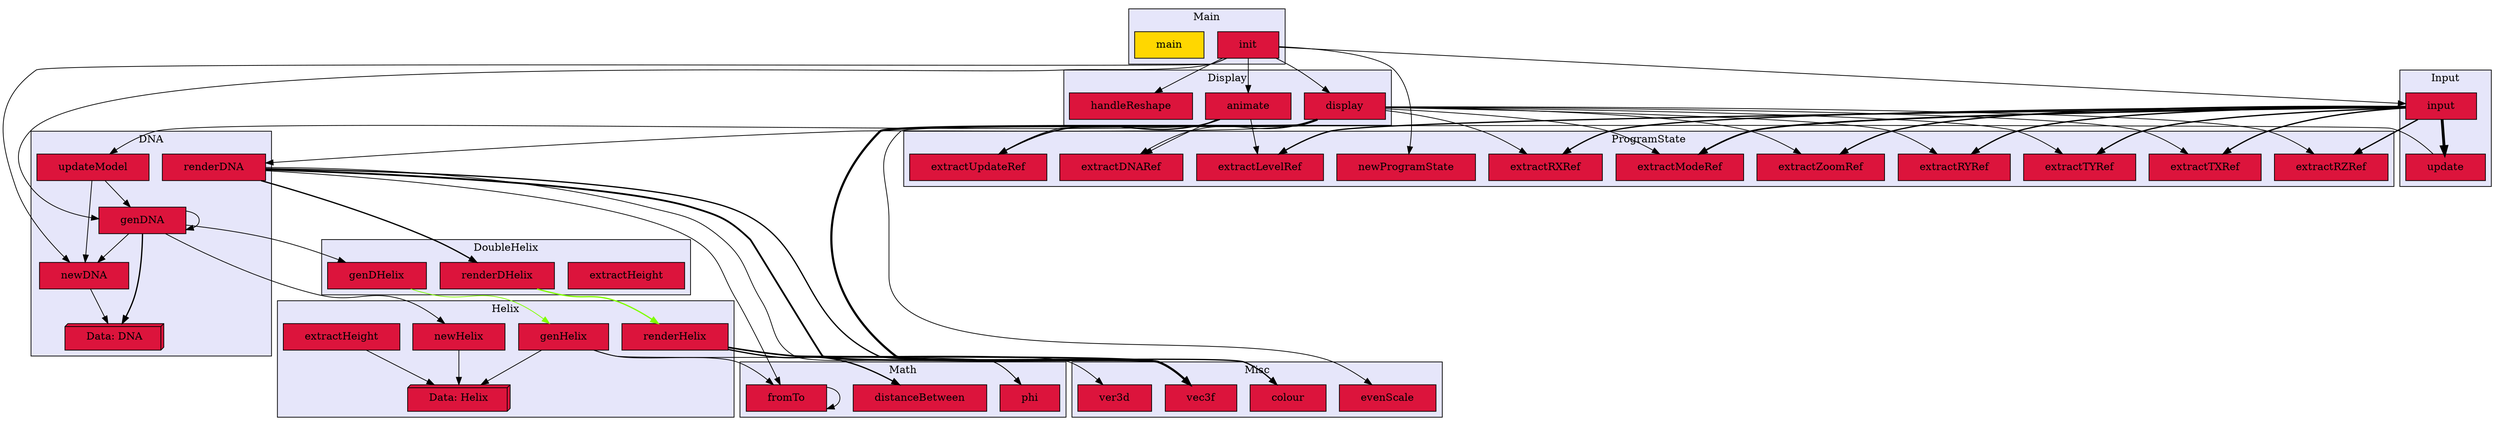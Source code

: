 digraph "Current module groupings" {
    node [margin="0.4,0.1"
         ,style=filled];
    subgraph cluster_DNA {
        graph [label=DNA
              ,style=filled
              ,fillcolor=lavender];
        1 [label="Data: DNA"
          ,shape=box3d
          ,fillcolor=crimson
          ,style="filled,solid"];
        2 [label=genDNA
          ,shape=box
          ,fillcolor=crimson
          ,style="filled,solid"];
        3 [label=newDNA
          ,shape=box
          ,fillcolor=crimson
          ,style="filled,solid"];
        4 [label=renderDNA
          ,shape=box
          ,fillcolor=crimson
          ,style="filled,solid"];
        5 [label=updateModel
          ,shape=box
          ,fillcolor=crimson
          ,style="filled,solid"];
    }
    subgraph cluster_Display {
        graph [label=Display
              ,style=filled
              ,fillcolor=lavender];
        6 [label=animate
          ,shape=box
          ,fillcolor=crimson
          ,style="filled,solid"];
        7 [label=display
          ,shape=box
          ,fillcolor=crimson
          ,style="filled,solid"];
        8 [label=handleReshape
          ,shape=box
          ,fillcolor=crimson
          ,style="filled,solid"];
    }
    subgraph cluster_DoubleHelix {
        graph [label=DoubleHelix
              ,style=filled
              ,fillcolor=lavender];
        9 [label=extractHeight
          ,shape=box
          ,fillcolor=crimson
          ,style="filled,solid"];
        10 [label=genDHelix
           ,shape=box
           ,fillcolor=crimson
           ,style="filled,solid"];
        11 [label=renderDHelix
           ,shape=box
           ,fillcolor=crimson
           ,style="filled,solid"];
    }
    subgraph cluster_Helix {
        graph [label=Helix
              ,style=filled
              ,fillcolor=lavender];
        12 [label="Data: Helix"
           ,shape=box3d
           ,fillcolor=crimson
           ,style="filled,solid"];
        13 [label=extractHeight
           ,shape=box
           ,fillcolor=crimson
           ,style="filled,solid"];
        14 [label=genHelix
           ,shape=box
           ,fillcolor=crimson
           ,style="filled,solid"];
        15 [label=newHelix
           ,shape=box
           ,fillcolor=crimson
           ,style="filled,solid"];
        16 [label=renderHelix
           ,shape=box
           ,fillcolor=crimson
           ,style="filled,solid"];
    }
    subgraph cluster_Input {
        graph [label=Input
              ,style=filled
              ,fillcolor=lavender];
        17 [label=input
           ,shape=box
           ,fillcolor=crimson
           ,style="filled,solid"];
        18 [label=update
           ,shape=box
           ,fillcolor=crimson
           ,style="filled,solid"];
    }
    subgraph cluster_Main {
        graph [label=Main
              ,style=filled
              ,fillcolor=lavender];
        19 [label=init
           ,shape=box
           ,fillcolor=crimson
           ,style="filled,solid"];
        20 [label=main
           ,shape=box
           ,fillcolor=gold
           ,style="filled,solid"];
    }
    subgraph cluster_Math {
        graph [label=Math
              ,style=filled
              ,fillcolor=lavender];
        21 [label=distanceBetween
           ,shape=box
           ,fillcolor=crimson
           ,style="filled,solid"];
        22 [label=fromTo
           ,shape=box
           ,fillcolor=crimson
           ,style="filled,solid"];
        23 [label=phi
           ,shape=box
           ,fillcolor=crimson
           ,style="filled,solid"];
    }
    subgraph cluster_Misc {
        graph [label=Misc
              ,style=filled
              ,fillcolor=lavender];
        24 [label=colour
           ,shape=box
           ,fillcolor=crimson
           ,style="filled,solid"];
        25 [label=evenScale
           ,shape=box
           ,fillcolor=crimson
           ,style="filled,solid"];
        26 [label=vec3f
           ,shape=box
           ,fillcolor=crimson
           ,style="filled,solid"];
        27 [label=ver3d
           ,shape=box
           ,fillcolor=crimson
           ,style="filled,solid"];
    }
    subgraph cluster_ProgramState {
        graph [label=ProgramState
              ,style=filled
              ,fillcolor=lavender];
        28 [label=extractDNARef
           ,shape=box
           ,fillcolor=crimson
           ,style="filled,solid"];
        29 [label=extractLevelRef
           ,shape=box
           ,fillcolor=crimson
           ,style="filled,solid"];
        30 [label=extractModeRef
           ,shape=box
           ,fillcolor=crimson
           ,style="filled,solid"];
        31 [label=extractRXRef
           ,shape=box
           ,fillcolor=crimson
           ,style="filled,solid"];
        32 [label=extractRYRef
           ,shape=box
           ,fillcolor=crimson
           ,style="filled,solid"];
        33 [label=extractRZRef
           ,shape=box
           ,fillcolor=crimson
           ,style="filled,solid"];
        34 [label=extractTXRef
           ,shape=box
           ,fillcolor=crimson
           ,style="filled,solid"];
        35 [label=extractTYRef
           ,shape=box
           ,fillcolor=crimson
           ,style="filled,solid"];
        36 [label=extractUpdateRef
           ,shape=box
           ,fillcolor=crimson
           ,style="filled,solid"];
        37 [label=extractZoomRef
           ,shape=box
           ,fillcolor=crimson
           ,style="filled,solid"];
        38 [label=newProgramState
           ,shape=box
           ,fillcolor=crimson
           ,style="filled,solid"];
    }
    2 -> 1 [penwidth=1.6931471805599454
           ,color=black];
    2 -> 2 [penwidth=1,color=black];
    2 -> 3 [penwidth=1,color=black];
    2 -> 10 [penwidth=1
            ,color=black];
    2 -> 15 [penwidth=1
            ,color=black];
    3 -> 1 [penwidth=1,color=black];
    4 -> 11 [penwidth=1.6931471805599454
            ,color=black];
    4 -> 22 [penwidth=1
            ,color=black];
    4 -> 23 [penwidth=1
            ,color=black];
    4 -> 24 [penwidth=1.6931471805599454
            ,color=black];
    4 -> 26 [penwidth=2.386294361119891
            ,color=black];
    5 -> 2 [penwidth=1,color=black];
    5 -> 3 [penwidth=1,color=black];
    6 -> 5 [penwidth=1,color=black];
    6 -> 28 [penwidth=1
            ,color=black];
    6 -> 29 [penwidth=1
            ,color=black];
    6 -> 36 [penwidth=1.6931471805599454
            ,color=black];
    7 -> 4 [penwidth=1,color=black];
    7 -> 25 [penwidth=1
            ,color=black];
    7 -> 26 [penwidth=2.9459101490553135
            ,color=black];
    7 -> 28 [penwidth=1
            ,color=black];
    7 -> 30 [penwidth=1
            ,color=black];
    7 -> 31 [penwidth=1
            ,color=black];
    7 -> 32 [penwidth=1
            ,color=black];
    7 -> 33 [penwidth=1
            ,color=black];
    7 -> 34 [penwidth=1
            ,color=black];
    7 -> 35 [penwidth=1
            ,color=black];
    7 -> 37 [penwidth=1
            ,color=black];
    10 -> 14 [penwidth=1
             ,color=chartreuse];
    11 -> 16 [penwidth=1.6931471805599454
             ,color=chartreuse];
    13 -> 12 [penwidth=1
             ,color=black];
    14 -> 12 [penwidth=1
             ,color=black];
    14 -> 22 [penwidth=1
             ,color=black];
    14 -> 23 [penwidth=1
             ,color=black];
    15 -> 12 [penwidth=1
             ,color=black];
    16 -> 21 [penwidth=1.6931471805599454
             ,color=black];
    16 -> 26 [penwidth=2.09861228866811
             ,color=black];
    16 -> 27 [penwidth=1
             ,color=black];
    17 -> 18 [penwidth=3.833213344056216
             ,color=black];
    17 -> 29 [penwidth=1.6931471805599454
             ,color=black];
    17 -> 30 [penwidth=2.09861228866811
             ,color=black];
    17 -> 31 [penwidth=1.6931471805599454
             ,color=black];
    17 -> 32 [penwidth=1.6931471805599454
             ,color=black];
    17 -> 33 [penwidth=1.6931471805599454
             ,color=black];
    17 -> 34 [penwidth=1.6931471805599454
             ,color=black];
    17 -> 35 [penwidth=1.6931471805599454
             ,color=black];
    17 -> 37 [penwidth=1.6931471805599454
             ,color=black];
    18 -> 36 [penwidth=1
             ,color=black];
    19 -> 2 [penwidth=1
            ,color=black];
    19 -> 3 [penwidth=1
            ,color=black];
    19 -> 6 [penwidth=1
            ,color=black];
    19 -> 7 [penwidth=1
            ,color=black];
    19 -> 8 [penwidth=1
            ,color=black];
    19 -> 17 [penwidth=1
             ,color=black];
    19 -> 38 [penwidth=1
             ,color=black];
    22 -> 22 [penwidth=1
             ,color=black];
}
